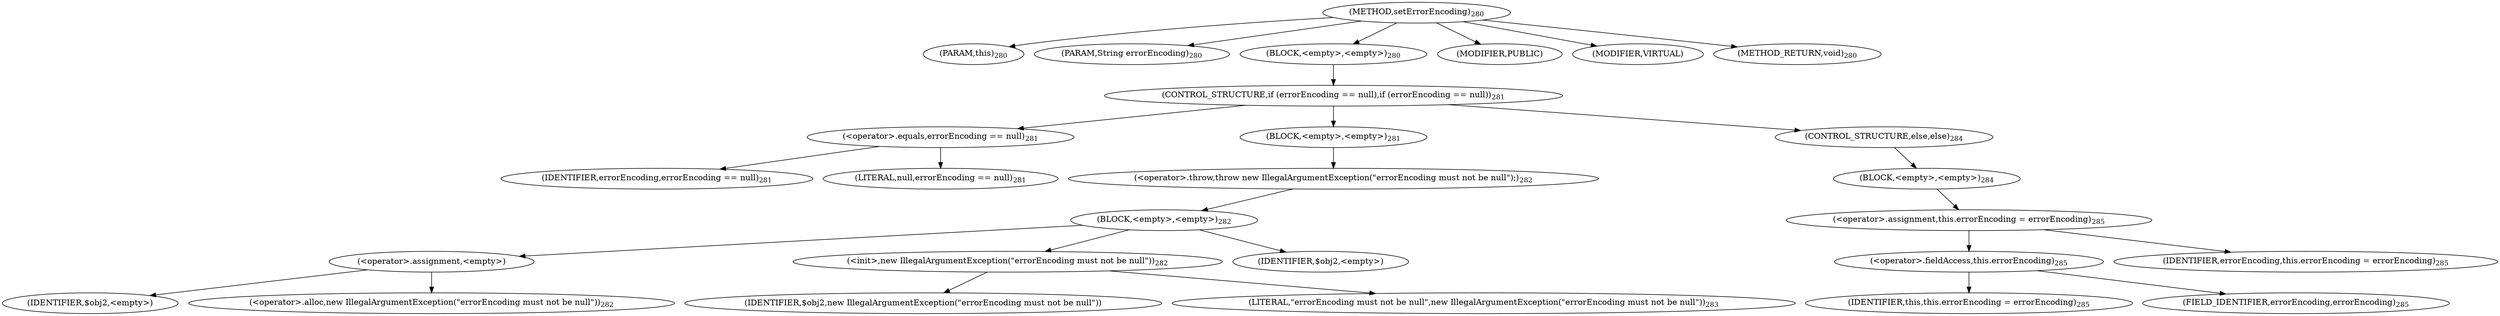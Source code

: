 digraph "setErrorEncoding" {  
"500" [label = <(METHOD,setErrorEncoding)<SUB>280</SUB>> ]
"46" [label = <(PARAM,this)<SUB>280</SUB>> ]
"501" [label = <(PARAM,String errorEncoding)<SUB>280</SUB>> ]
"502" [label = <(BLOCK,&lt;empty&gt;,&lt;empty&gt;)<SUB>280</SUB>> ]
"503" [label = <(CONTROL_STRUCTURE,if (errorEncoding == null),if (errorEncoding == null))<SUB>281</SUB>> ]
"504" [label = <(&lt;operator&gt;.equals,errorEncoding == null)<SUB>281</SUB>> ]
"505" [label = <(IDENTIFIER,errorEncoding,errorEncoding == null)<SUB>281</SUB>> ]
"506" [label = <(LITERAL,null,errorEncoding == null)<SUB>281</SUB>> ]
"507" [label = <(BLOCK,&lt;empty&gt;,&lt;empty&gt;)<SUB>281</SUB>> ]
"508" [label = <(&lt;operator&gt;.throw,throw new IllegalArgumentException(&quot;errorEncoding must not be null&quot;);)<SUB>282</SUB>> ]
"509" [label = <(BLOCK,&lt;empty&gt;,&lt;empty&gt;)<SUB>282</SUB>> ]
"510" [label = <(&lt;operator&gt;.assignment,&lt;empty&gt;)> ]
"511" [label = <(IDENTIFIER,$obj2,&lt;empty&gt;)> ]
"512" [label = <(&lt;operator&gt;.alloc,new IllegalArgumentException(&quot;errorEncoding must not be null&quot;))<SUB>282</SUB>> ]
"513" [label = <(&lt;init&gt;,new IllegalArgumentException(&quot;errorEncoding must not be null&quot;))<SUB>282</SUB>> ]
"514" [label = <(IDENTIFIER,$obj2,new IllegalArgumentException(&quot;errorEncoding must not be null&quot;))> ]
"515" [label = <(LITERAL,&quot;errorEncoding must not be null&quot;,new IllegalArgumentException(&quot;errorEncoding must not be null&quot;))<SUB>283</SUB>> ]
"516" [label = <(IDENTIFIER,$obj2,&lt;empty&gt;)> ]
"517" [label = <(CONTROL_STRUCTURE,else,else)<SUB>284</SUB>> ]
"518" [label = <(BLOCK,&lt;empty&gt;,&lt;empty&gt;)<SUB>284</SUB>> ]
"519" [label = <(&lt;operator&gt;.assignment,this.errorEncoding = errorEncoding)<SUB>285</SUB>> ]
"520" [label = <(&lt;operator&gt;.fieldAccess,this.errorEncoding)<SUB>285</SUB>> ]
"45" [label = <(IDENTIFIER,this,this.errorEncoding = errorEncoding)<SUB>285</SUB>> ]
"521" [label = <(FIELD_IDENTIFIER,errorEncoding,errorEncoding)<SUB>285</SUB>> ]
"522" [label = <(IDENTIFIER,errorEncoding,this.errorEncoding = errorEncoding)<SUB>285</SUB>> ]
"523" [label = <(MODIFIER,PUBLIC)> ]
"524" [label = <(MODIFIER,VIRTUAL)> ]
"525" [label = <(METHOD_RETURN,void)<SUB>280</SUB>> ]
  "500" -> "46" 
  "500" -> "501" 
  "500" -> "502" 
  "500" -> "523" 
  "500" -> "524" 
  "500" -> "525" 
  "502" -> "503" 
  "503" -> "504" 
  "503" -> "507" 
  "503" -> "517" 
  "504" -> "505" 
  "504" -> "506" 
  "507" -> "508" 
  "508" -> "509" 
  "509" -> "510" 
  "509" -> "513" 
  "509" -> "516" 
  "510" -> "511" 
  "510" -> "512" 
  "513" -> "514" 
  "513" -> "515" 
  "517" -> "518" 
  "518" -> "519" 
  "519" -> "520" 
  "519" -> "522" 
  "520" -> "45" 
  "520" -> "521" 
}
